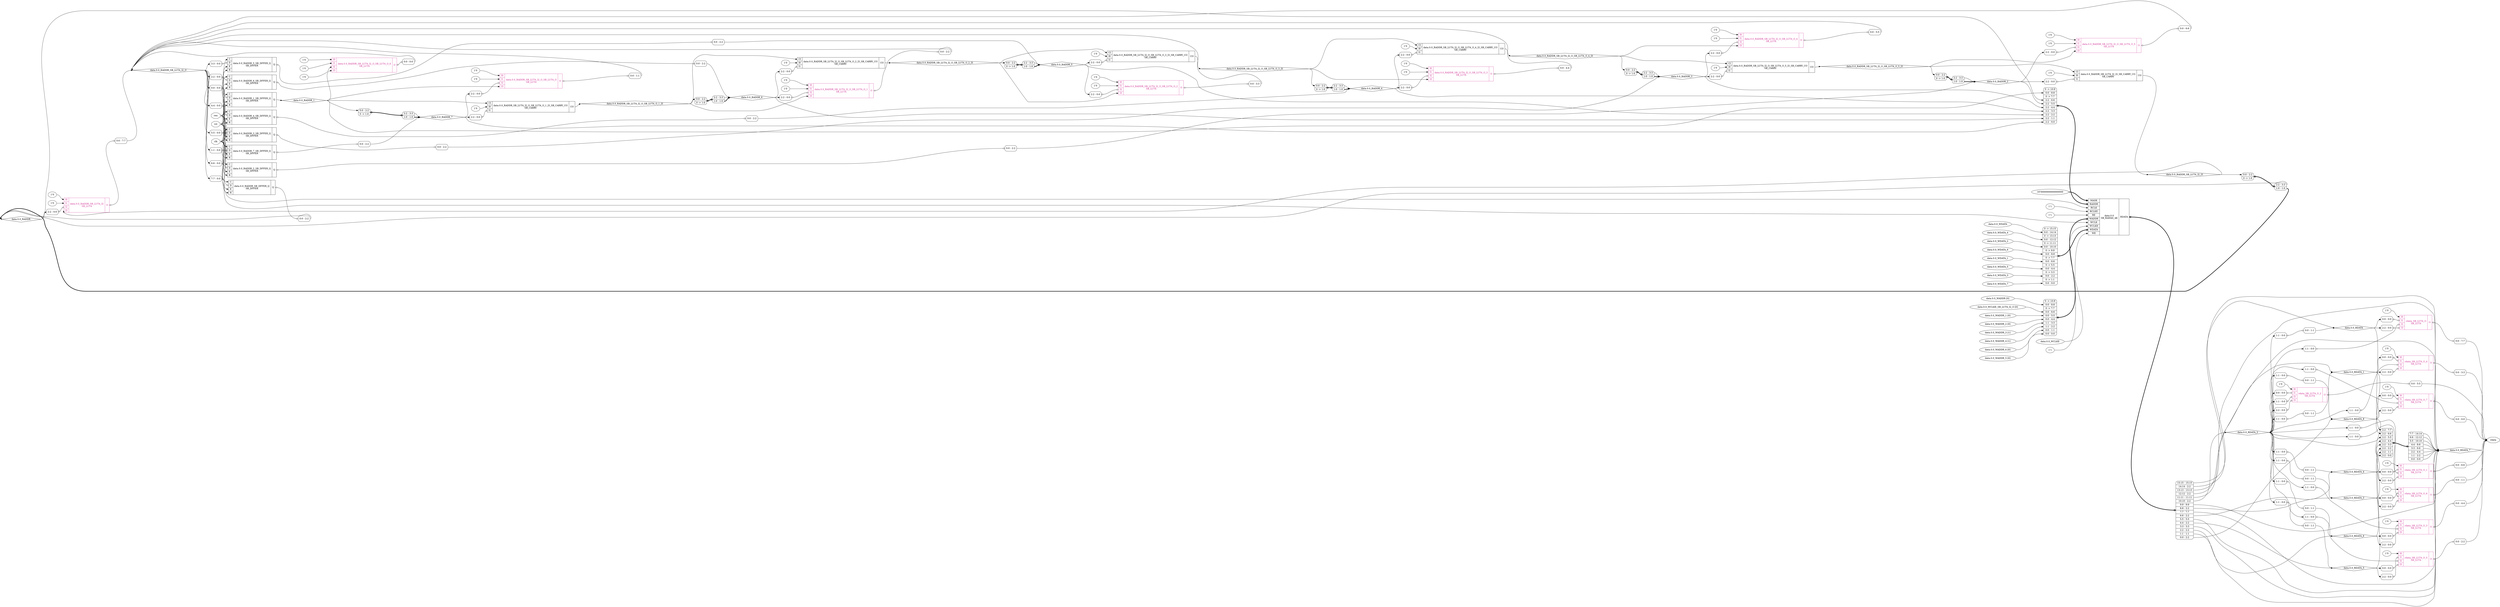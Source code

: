 digraph "fifo" {
rankdir="LR";
remincross=true;
n1 [ shape=diamond, label="data.0.0_RADDR", color="black", fontcolor="black" ];
n2 [ shape=diamond, label="data.0.0_RADDR_SB_LUT4_I2_I3", color="black", fontcolor="black" ];
n3 [ shape=diamond, label="data.0.0_RDATA_6", color="black", fontcolor="black" ];
n4 [ shape=diamond, label="data.0.0_RDATA_8", color="black", fontcolor="black" ];
n5 [ shape=diamond, label="data.0.0_RADDR_SB_LUT4_I2_O_SB_LUT4_O_1_I3", color="black", fontcolor="black" ];
n6 [ shape=diamond, label="data.0.0_RADDR_SB_LUT4_I2_O_SB_LUT4_O_2_I3", color="black", fontcolor="black" ];
n7 [ shape=diamond, label="data.0.0_RADDR_SB_LUT4_I2_O_SB_LUT4_O_3_I3", color="black", fontcolor="black" ];
n8 [ shape=diamond, label="data.0.0_RADDR_SB_LUT4_I2_O_SB_LUT4_O_4_I3", color="black", fontcolor="black" ];
n9 [ shape=diamond, label="data.0.0_RADDR_3", color="black", fontcolor="black" ];
n10 [ shape=diamond, label="data.0.0_RADDR_4", color="black", fontcolor="black" ];
n11 [ shape=diamond, label="data.0.0_RADDR_6", color="black", fontcolor="black" ];
n12 [ shape=diamond, label="data.0.0_RADDR_5", color="black", fontcolor="black" ];
n13 [ shape=diamond, label="data.0.0_RADDR_2", color="black", fontcolor="black" ];
n14 [ shape=diamond, label="data.0.0_RADDR_1", color="black", fontcolor="black" ];
n15 [ shape=diamond, label="data.0.0_RADDR_SB_LUT4_I2_O_SB_LUT4_O_5_I3", color="black", fontcolor="black" ];
n16 [ shape=diamond, label="data.0.0_RADDR_7", color="black", fontcolor="black" ];
n17 [ shape=diamond, label="data.0.0_RDATA_1", color="black", fontcolor="black" ];
n18 [ shape=diamond, label="data.0.0_RDATA_5", color="black", fontcolor="black" ];
n19 [ shape=diamond, label="data.0.0_RDATA", color="black", fontcolor="black" ];
n20 [ shape=diamond, label="data.0.0_RDATA_3", color="black", fontcolor="black" ];
n21 [ shape=diamond, label="data.0.0_RDATA_7", color="black", fontcolor="black" ];
n22 [ shape=diamond, label="data.0.0_RDATA_2", color="black", fontcolor="black" ];
n23 [ shape=diamond, label="data.0.0_RDATA_4", color="black", fontcolor="black" ];
n24 [ shape=diamond, label="data.0.0_RADDR_SB_LUT4_I2_O", color="black", fontcolor="black" ];
n25 [ shape=octagon, label="clk", color="black", fontcolor="black" ];
n26 [ shape=octagon, label="rdata", color="black", fontcolor="black" ];
n27 [ shape=octagon, label="ren", color="black", fontcolor="black" ];
n28 [ shape=octagon, label="rst", color="black", fontcolor="black" ];
v0 [ label="1'0" ];
v1 [ label="1'0" ];
c34 [ shape=record, label="{{<p29> I0|<p30> I1|<p31> I2|<p32> I3}|data.0.0_RADDR_SB_LUT4_I2\nSB_LUT4|{<p33> O}}", color="maroon3", fontcolor="maroon3" ];
x2 [ shape=record, style=rounded, label="<s0> 2:2 - 0:0 ", color="black", fontcolor="black" ];
x2:e -> c34:p31:w [arrowhead=odiamond, arrowtail=odiamond, dir=both, color="black", fontcolor="black", label=""];
x3 [ shape=record, style=rounded, label="<s0> 0:0 - 7:7 ", color="black", fontcolor="black" ];
c34:p33:e -> x3:w [arrowhead=odiamond, arrowtail=odiamond, dir=both, color="black", fontcolor="black", label=""];
v4 [ label="1'0" ];
v5 [ label="1'0" ];
v6 [ label="1'0" ];
c35 [ shape=record, label="{{<p29> I0|<p30> I1|<p31> I2|<p32> I3}|data.0.0_RADDR_SB_LUT4_I2_O_SB_LUT4_O_6\nSB_LUT4|{<p33> O}}", color="maroon3", fontcolor="maroon3" ];
x7 [ shape=record, style=rounded, label="<s0> 0:0 - 0:0 ", color="black", fontcolor="black" ];
c35:p33:e -> x7:w [arrowhead=odiamond, arrowtail=odiamond, dir=both, color="black", fontcolor="black", label=""];
c41 [ shape=record, label="{{<p36> C|<p37> D|<p38> E|<p39> R}|data.0.0_RADDR_SB_DFFER_Q\nSB_DFFER|{<p40> Q}}",  ];
x8 [ shape=record, style=rounded, label="<s0> 7:7 - 0:0 ", color="black", fontcolor="black" ];
x8:e -> c41:p37:w [arrowhead=odiamond, arrowtail=odiamond, dir=both, color="black", fontcolor="black", label=""];
x9 [ shape=record, style=rounded, label="<s0> 0:0 - 2:2 ", color="black", fontcolor="black" ];
c41:p40:e -> x9:w [arrowhead=odiamond, arrowtail=odiamond, dir=both, color="black", fontcolor="black", label=""];
v10 [ label="1'0" ];
c42 [ shape=record, label="{{<p29> I0|<p30> I1|<p31> I2|<p32> I3}|rdata_SB_LUT4_O_6\nSB_LUT4|{<p33> O}}", color="maroon3", fontcolor="maroon3" ];
x11 [ shape=record, style=rounded, label="<s0> 0:0 - 0:0 ", color="black", fontcolor="black" ];
x11:e -> c42:p30:w [arrowhead=odiamond, arrowtail=odiamond, dir=both, color="black", fontcolor="black", label=""];
x12 [ shape=record, style=rounded, label="<s0> 1:1 - 0:0 ", color="black", fontcolor="black" ];
x12:e -> c42:p31:w [arrowhead=odiamond, arrowtail=odiamond, dir=both, color="black", fontcolor="black", label=""];
x13 [ shape=record, style=rounded, label="<s0> 2:2 - 0:0 ", color="black", fontcolor="black" ];
x13:e -> c42:p32:w [arrowhead=odiamond, arrowtail=odiamond, dir=both, color="black", fontcolor="black", label=""];
x14 [ shape=record, style=rounded, label="<s0> 0:0 - 1:1 ", color="black", fontcolor="black" ];
c42:p33:e -> x14:w [arrowhead=odiamond, arrowtail=odiamond, dir=both, color="black", fontcolor="black", label=""];
v15 [ label="1'0" ];
c43 [ shape=record, label="{{<p29> I0|<p30> I1|<p31> I2|<p32> I3}|rdata_SB_LUT4_O_5\nSB_LUT4|{<p33> O}}", color="maroon3", fontcolor="maroon3" ];
x16 [ shape=record, style=rounded, label="<s0> 0:0 - 0:0 ", color="black", fontcolor="black" ];
x16:e -> c43:p30:w [arrowhead=odiamond, arrowtail=odiamond, dir=both, color="black", fontcolor="black", label=""];
x17 [ shape=record, style=rounded, label="<s0> 1:1 - 0:0 ", color="black", fontcolor="black" ];
x17:e -> c43:p31:w [arrowhead=odiamond, arrowtail=odiamond, dir=both, color="black", fontcolor="black", label=""];
x18 [ shape=record, style=rounded, label="<s0> 2:2 - 0:0 ", color="black", fontcolor="black" ];
x18:e -> c43:p32:w [arrowhead=odiamond, arrowtail=odiamond, dir=both, color="black", fontcolor="black", label=""];
x19 [ shape=record, style=rounded, label="<s0> 0:0 - 2:2 ", color="black", fontcolor="black" ];
c43:p33:e -> x19:w [arrowhead=odiamond, arrowtail=odiamond, dir=both, color="black", fontcolor="black", label=""];
v20 [ label="1'0" ];
c44 [ shape=record, label="{{<p29> I0|<p30> I1|<p31> I2|<p32> I3}|rdata_SB_LUT4_O_4\nSB_LUT4|{<p33> O}}", color="maroon3", fontcolor="maroon3" ];
x21 [ shape=record, style=rounded, label="<s0> 0:0 - 0:0 ", color="black", fontcolor="black" ];
x21:e -> c44:p30:w [arrowhead=odiamond, arrowtail=odiamond, dir=both, color="black", fontcolor="black", label=""];
x22 [ shape=record, style=rounded, label="<s0> 1:1 - 0:0 ", color="black", fontcolor="black" ];
x22:e -> c44:p31:w [arrowhead=odiamond, arrowtail=odiamond, dir=both, color="black", fontcolor="black", label=""];
x23 [ shape=record, style=rounded, label="<s0> 2:2 - 0:0 ", color="black", fontcolor="black" ];
x23:e -> c44:p32:w [arrowhead=odiamond, arrowtail=odiamond, dir=both, color="black", fontcolor="black", label=""];
x24 [ shape=record, style=rounded, label="<s0> 0:0 - 3:3 ", color="black", fontcolor="black" ];
c44:p33:e -> x24:w [arrowhead=odiamond, arrowtail=odiamond, dir=both, color="black", fontcolor="black", label=""];
v25 [ label="1'0" ];
c45 [ shape=record, label="{{<p29> I0|<p30> I1|<p31> I2|<p32> I3}|rdata_SB_LUT4_O_3\nSB_LUT4|{<p33> O}}", color="maroon3", fontcolor="maroon3" ];
x26 [ shape=record, style=rounded, label="<s0> 0:0 - 0:0 ", color="black", fontcolor="black" ];
x26:e -> c45:p30:w [arrowhead=odiamond, arrowtail=odiamond, dir=both, color="black", fontcolor="black", label=""];
x27 [ shape=record, style=rounded, label="<s0> 1:1 - 0:0 ", color="black", fontcolor="black" ];
x27:e -> c45:p31:w [arrowhead=odiamond, arrowtail=odiamond, dir=both, color="black", fontcolor="black", label=""];
x28 [ shape=record, style=rounded, label="<s0> 2:2 - 0:0 ", color="black", fontcolor="black" ];
x28:e -> c45:p32:w [arrowhead=odiamond, arrowtail=odiamond, dir=both, color="black", fontcolor="black", label=""];
x29 [ shape=record, style=rounded, label="<s0> 0:0 - 4:4 ", color="black", fontcolor="black" ];
c45:p33:e -> x29:w [arrowhead=odiamond, arrowtail=odiamond, dir=both, color="black", fontcolor="black", label=""];
v30 [ label="1'0" ];
c46 [ shape=record, label="{{<p29> I0|<p30> I1|<p31> I2|<p32> I3}|rdata_SB_LUT4_O_2\nSB_LUT4|{<p33> O}}", color="maroon3", fontcolor="maroon3" ];
x31 [ shape=record, style=rounded, label="<s0> 0:0 - 0:0 ", color="black", fontcolor="black" ];
x31:e -> c46:p30:w [arrowhead=odiamond, arrowtail=odiamond, dir=both, color="black", fontcolor="black", label=""];
x32 [ shape=record, style=rounded, label="<s0> 1:1 - 0:0 ", color="black", fontcolor="black" ];
x32:e -> c46:p31:w [arrowhead=odiamond, arrowtail=odiamond, dir=both, color="black", fontcolor="black", label=""];
x33 [ shape=record, style=rounded, label="<s0> 2:2 - 0:0 ", color="black", fontcolor="black" ];
x33:e -> c46:p32:w [arrowhead=odiamond, arrowtail=odiamond, dir=both, color="black", fontcolor="black", label=""];
x34 [ shape=record, style=rounded, label="<s0> 0:0 - 5:5 ", color="black", fontcolor="black" ];
c46:p33:e -> x34:w [arrowhead=odiamond, arrowtail=odiamond, dir=both, color="black", fontcolor="black", label=""];
v35 [ label="1'0" ];
c47 [ shape=record, label="{{<p29> I0|<p30> I1|<p31> I2|<p32> I3}|rdata_SB_LUT4_O_1\nSB_LUT4|{<p33> O}}", color="maroon3", fontcolor="maroon3" ];
x36 [ shape=record, style=rounded, label="<s0> 0:0 - 0:0 ", color="black", fontcolor="black" ];
x36:e -> c47:p30:w [arrowhead=odiamond, arrowtail=odiamond, dir=both, color="black", fontcolor="black", label=""];
x37 [ shape=record, style=rounded, label="<s0> 1:1 - 0:0 ", color="black", fontcolor="black" ];
x37:e -> c47:p31:w [arrowhead=odiamond, arrowtail=odiamond, dir=both, color="black", fontcolor="black", label=""];
x38 [ shape=record, style=rounded, label="<s0> 2:2 - 0:0 ", color="black", fontcolor="black" ];
x38:e -> c47:p32:w [arrowhead=odiamond, arrowtail=odiamond, dir=both, color="black", fontcolor="black", label=""];
x39 [ shape=record, style=rounded, label="<s0> 0:0 - 6:6 ", color="black", fontcolor="black" ];
c47:p33:e -> x39:w [arrowhead=odiamond, arrowtail=odiamond, dir=both, color="black", fontcolor="black", label=""];
v40 [ label="1'0" ];
c48 [ shape=record, label="{{<p29> I0|<p30> I1|<p31> I2|<p32> I3}|rdata_SB_LUT4_O\nSB_LUT4|{<p33> O}}", color="maroon3", fontcolor="maroon3" ];
x41 [ shape=record, style=rounded, label="<s0> 0:0 - 0:0 ", color="black", fontcolor="black" ];
x41:e -> c48:p30:w [arrowhead=odiamond, arrowtail=odiamond, dir=both, color="black", fontcolor="black", label=""];
x42 [ shape=record, style=rounded, label="<s0> 1:1 - 0:0 ", color="black", fontcolor="black" ];
x42:e -> c48:p31:w [arrowhead=odiamond, arrowtail=odiamond, dir=both, color="black", fontcolor="black", label=""];
x43 [ shape=record, style=rounded, label="<s0> 2:2 - 0:0 ", color="black", fontcolor="black" ];
x43:e -> c48:p32:w [arrowhead=odiamond, arrowtail=odiamond, dir=both, color="black", fontcolor="black", label=""];
x44 [ shape=record, style=rounded, label="<s0> 0:0 - 7:7 ", color="black", fontcolor="black" ];
c48:p33:e -> x44:w [arrowhead=odiamond, arrowtail=odiamond, dir=both, color="black", fontcolor="black", label=""];
v45 [ label="1'0" ];
c51 [ shape=record, label="{{<p49> CI|<p29> I0|<p30> I1}|data.0.0_RADDR_SB_LUT4_I2_O_SB_LUT4_O_2_I3_SB_CARRY_CO\nSB_CARRY|{<p50> CO}}",  ];
x46 [ shape=record, style=rounded, label="<s0> 2:2 - 0:0 ", color="black", fontcolor="black" ];
x46:e -> c51:p30:w [arrowhead=odiamond, arrowtail=odiamond, dir=both, color="black", fontcolor="black", label=""];
v47 [ label="1'0" ];
c52 [ shape=record, label="{{<p49> CI|<p29> I0|<p30> I1}|data.0.0_RADDR_SB_LUT4_I2_O_SB_LUT4_O_3_I3_SB_CARRY_CO\nSB_CARRY|{<p50> CO}}",  ];
x48 [ shape=record, style=rounded, label="<s0> 2:2 - 0:0 ", color="black", fontcolor="black" ];
x48:e -> c52:p30:w [arrowhead=odiamond, arrowtail=odiamond, dir=both, color="black", fontcolor="black", label=""];
v49 [ label="1'0" ];
c53 [ shape=record, label="{{<p49> CI|<p29> I0|<p30> I1}|data.0.0_RADDR_SB_LUT4_I2_O_SB_LUT4_O_4_I3_SB_CARRY_CO\nSB_CARRY|{<p50> CO}}",  ];
x50 [ shape=record, style=rounded, label="<s0> 2:2 - 0:0 ", color="black", fontcolor="black" ];
x50:e -> c53:p30:w [arrowhead=odiamond, arrowtail=odiamond, dir=both, color="black", fontcolor="black", label=""];
v51 [ label="1'0" ];
c54 [ shape=record, label="{{<p49> CI|<p29> I0|<p30> I1}|data.0.0_RADDR_SB_LUT4_I2_O_SB_LUT4_O_5_I3_SB_CARRY_CO\nSB_CARRY|{<p50> CO}}",  ];
x52 [ shape=record, style=rounded, label="<s0> 2:2 - 0:0 ", color="black", fontcolor="black" ];
x52:e -> c54:p30:w [arrowhead=odiamond, arrowtail=odiamond, dir=both, color="black", fontcolor="black", label=""];
v53 [ label="1'0" ];
c55 [ shape=record, label="{{<p49> CI|<p29> I0|<p30> I1}|data.0.0_RADDR_SB_LUT4_I2_I3_SB_CARRY_CO\nSB_CARRY|{<p50> CO}}",  ];
x54 [ shape=record, style=rounded, label="<s0> 2:2 - 0:0 ", color="black", fontcolor="black" ];
x54:e -> c55:p30:w [arrowhead=odiamond, arrowtail=odiamond, dir=both, color="black", fontcolor="black", label=""];
c56 [ shape=record, label="{{<p36> C|<p37> D|<p38> E|<p39> R}|data.0.0_RADDR_7_SB_DFFER_Q\nSB_DFFER|{<p40> Q}}",  ];
x55 [ shape=record, style=rounded, label="<s0> 1:1 - 0:0 ", color="black", fontcolor="black" ];
x55:e -> c56:p37:w [arrowhead=odiamond, arrowtail=odiamond, dir=both, color="black", fontcolor="black", label=""];
x56 [ shape=record, style=rounded, label="<s0> 0:0 - 2:2 ", color="black", fontcolor="black" ];
c56:p40:e -> x56:w [arrowhead=odiamond, arrowtail=odiamond, dir=both, color="black", fontcolor="black", label=""];
c57 [ shape=record, label="{{<p36> C|<p37> D|<p38> E|<p39> R}|data.0.0_RADDR_6_SB_DFFER_Q\nSB_DFFER|{<p40> Q}}",  ];
x57 [ shape=record, style=rounded, label="<s0> 2:2 - 0:0 ", color="black", fontcolor="black" ];
x57:e -> c57:p37:w [arrowhead=odiamond, arrowtail=odiamond, dir=both, color="black", fontcolor="black", label=""];
x58 [ shape=record, style=rounded, label="<s0> 0:0 - 2:2 ", color="black", fontcolor="black" ];
c57:p40:e -> x58:w [arrowhead=odiamond, arrowtail=odiamond, dir=both, color="black", fontcolor="black", label=""];
c58 [ shape=record, label="{{<p36> C|<p37> D|<p38> E|<p39> R}|data.0.0_RADDR_5_SB_DFFER_Q\nSB_DFFER|{<p40> Q}}",  ];
x59 [ shape=record, style=rounded, label="<s0> 3:3 - 0:0 ", color="black", fontcolor="black" ];
x59:e -> c58:p37:w [arrowhead=odiamond, arrowtail=odiamond, dir=both, color="black", fontcolor="black", label=""];
x60 [ shape=record, style=rounded, label="<s0> 0:0 - 2:2 ", color="black", fontcolor="black" ];
c58:p40:e -> x60:w [arrowhead=odiamond, arrowtail=odiamond, dir=both, color="black", fontcolor="black", label=""];
c59 [ shape=record, label="{{<p36> C|<p37> D|<p38> E|<p39> R}|data.0.0_RADDR_4_SB_DFFER_Q\nSB_DFFER|{<p40> Q}}",  ];
x61 [ shape=record, style=rounded, label="<s0> 4:4 - 0:0 ", color="black", fontcolor="black" ];
x61:e -> c59:p37:w [arrowhead=odiamond, arrowtail=odiamond, dir=both, color="black", fontcolor="black", label=""];
x62 [ shape=record, style=rounded, label="<s0> 0:0 - 2:2 ", color="black", fontcolor="black" ];
c59:p40:e -> x62:w [arrowhead=odiamond, arrowtail=odiamond, dir=both, color="black", fontcolor="black", label=""];
c60 [ shape=record, label="{{<p36> C|<p37> D|<p38> E|<p39> R}|data.0.0_RADDR_3_SB_DFFER_Q\nSB_DFFER|{<p40> Q}}",  ];
x63 [ shape=record, style=rounded, label="<s0> 5:5 - 0:0 ", color="black", fontcolor="black" ];
x63:e -> c60:p37:w [arrowhead=odiamond, arrowtail=odiamond, dir=both, color="black", fontcolor="black", label=""];
x64 [ shape=record, style=rounded, label="<s0> 0:0 - 2:2 ", color="black", fontcolor="black" ];
c60:p40:e -> x64:w [arrowhead=odiamond, arrowtail=odiamond, dir=both, color="black", fontcolor="black", label=""];
c61 [ shape=record, label="{{<p36> C|<p37> D|<p38> E|<p39> R}|data.0.0_RADDR_2_SB_DFFER_Q\nSB_DFFER|{<p40> Q}}",  ];
x65 [ shape=record, style=rounded, label="<s0> 6:6 - 0:0 ", color="black", fontcolor="black" ];
x65:e -> c61:p37:w [arrowhead=odiamond, arrowtail=odiamond, dir=both, color="black", fontcolor="black", label=""];
x66 [ shape=record, style=rounded, label="<s0> 0:0 - 2:2 ", color="black", fontcolor="black" ];
c61:p40:e -> x66:w [arrowhead=odiamond, arrowtail=odiamond, dir=both, color="black", fontcolor="black", label=""];
v67 [ label="1'0" ];
c62 [ shape=record, label="{{<p29> I0|<p30> I1|<p31> I2|<p32> I3}|rdata_SB_LUT4_O_7\nSB_LUT4|{<p33> O}}", color="maroon3", fontcolor="maroon3" ];
x68 [ shape=record, style=rounded, label="<s0> 0:0 - 0:0 ", color="black", fontcolor="black" ];
x68:e -> c62:p30:w [arrowhead=odiamond, arrowtail=odiamond, dir=both, color="black", fontcolor="black", label=""];
x69 [ shape=record, style=rounded, label="<s0> 1:1 - 0:0 ", color="black", fontcolor="black" ];
x69:e -> c62:p31:w [arrowhead=odiamond, arrowtail=odiamond, dir=both, color="black", fontcolor="black", label=""];
x70 [ shape=record, style=rounded, label="<s0> 2:2 - 0:0 ", color="black", fontcolor="black" ];
x70:e -> c62:p32:w [arrowhead=odiamond, arrowtail=odiamond, dir=both, color="black", fontcolor="black", label=""];
x71 [ shape=record, style=rounded, label="<s0> 0:0 - 0:0 ", color="black", fontcolor="black" ];
c62:p33:e -> x71:w [arrowhead=odiamond, arrowtail=odiamond, dir=both, color="black", fontcolor="black", label=""];
v72 [ label="1'0" ];
v73 [ label="1'0" ];
c63 [ shape=record, label="{{<p29> I0|<p30> I1|<p31> I2|<p32> I3}|data.0.0_RADDR_SB_LUT4_I2_O_SB_LUT4_O_5\nSB_LUT4|{<p33> O}}", color="maroon3", fontcolor="maroon3" ];
x74 [ shape=record, style=rounded, label="<s0> 2:2 - 0:0 ", color="black", fontcolor="black" ];
x74:e -> c63:p31:w [arrowhead=odiamond, arrowtail=odiamond, dir=both, color="black", fontcolor="black", label=""];
x75 [ shape=record, style=rounded, label="<s0> 0:0 - 6:6 ", color="black", fontcolor="black" ];
c63:p33:e -> x75:w [arrowhead=odiamond, arrowtail=odiamond, dir=both, color="black", fontcolor="black", label=""];
v76 [ label="1'0" ];
c64 [ shape=record, label="{{<p49> CI|<p29> I0|<p30> I1}|data.0.0_RADDR_SB_LUT4_I2_O_SB_LUT4_O_1_I3_SB_CARRY_CO\nSB_CARRY|{<p50> CO}}",  ];
x77 [ shape=record, style=rounded, label="<s0> 2:2 - 0:0 ", color="black", fontcolor="black" ];
x77:e -> c64:p30:w [arrowhead=odiamond, arrowtail=odiamond, dir=both, color="black", fontcolor="black", label=""];
v78 [ label="1'0" ];
v79 [ label="1'0" ];
c65 [ shape=record, label="{{<p29> I0|<p30> I1|<p31> I2|<p32> I3}|data.0.0_RADDR_SB_LUT4_I2_O_SB_LUT4_O_4\nSB_LUT4|{<p33> O}}", color="maroon3", fontcolor="maroon3" ];
x80 [ shape=record, style=rounded, label="<s0> 2:2 - 0:0 ", color="black", fontcolor="black" ];
x80:e -> c65:p31:w [arrowhead=odiamond, arrowtail=odiamond, dir=both, color="black", fontcolor="black", label=""];
x81 [ shape=record, style=rounded, label="<s0> 0:0 - 5:5 ", color="black", fontcolor="black" ];
c65:p33:e -> x81:w [arrowhead=odiamond, arrowtail=odiamond, dir=both, color="black", fontcolor="black", label=""];
v82 [ label="1'0" ];
v83 [ label="1'0" ];
c66 [ shape=record, label="{{<p29> I0|<p30> I1|<p31> I2|<p32> I3}|data.0.0_RADDR_SB_LUT4_I2_O_SB_LUT4_O_3\nSB_LUT4|{<p33> O}}", color="maroon3", fontcolor="maroon3" ];
x84 [ shape=record, style=rounded, label="<s0> 2:2 - 0:0 ", color="black", fontcolor="black" ];
x84:e -> c66:p31:w [arrowhead=odiamond, arrowtail=odiamond, dir=both, color="black", fontcolor="black", label=""];
x85 [ shape=record, style=rounded, label="<s0> 0:0 - 4:4 ", color="black", fontcolor="black" ];
c66:p33:e -> x85:w [arrowhead=odiamond, arrowtail=odiamond, dir=both, color="black", fontcolor="black", label=""];
v86 [ label="1'0" ];
v87 [ label="1'0" ];
c67 [ shape=record, label="{{<p29> I0|<p30> I1|<p31> I2|<p32> I3}|data.0.0_RADDR_SB_LUT4_I2_O_SB_LUT4_O_2\nSB_LUT4|{<p33> O}}", color="maroon3", fontcolor="maroon3" ];
x88 [ shape=record, style=rounded, label="<s0> 2:2 - 0:0 ", color="black", fontcolor="black" ];
x88:e -> c67:p31:w [arrowhead=odiamond, arrowtail=odiamond, dir=both, color="black", fontcolor="black", label=""];
x89 [ shape=record, style=rounded, label="<s0> 0:0 - 3:3 ", color="black", fontcolor="black" ];
c67:p33:e -> x89:w [arrowhead=odiamond, arrowtail=odiamond, dir=both, color="black", fontcolor="black", label=""];
v90 [ label="1'0" ];
v91 [ label="1'0" ];
c68 [ shape=record, label="{{<p29> I0|<p30> I1|<p31> I2|<p32> I3}|data.0.0_RADDR_SB_LUT4_I2_O_SB_LUT4_O_1\nSB_LUT4|{<p33> O}}", color="maroon3", fontcolor="maroon3" ];
x92 [ shape=record, style=rounded, label="<s0> 2:2 - 0:0 ", color="black", fontcolor="black" ];
x92:e -> c68:p31:w [arrowhead=odiamond, arrowtail=odiamond, dir=both, color="black", fontcolor="black", label=""];
x93 [ shape=record, style=rounded, label="<s0> 0:0 - 2:2 ", color="black", fontcolor="black" ];
c68:p33:e -> x93:w [arrowhead=odiamond, arrowtail=odiamond, dir=both, color="black", fontcolor="black", label=""];
v94 [ label="1'0" ];
v95 [ label="1'0" ];
c69 [ shape=record, label="{{<p29> I0|<p30> I1|<p31> I2|<p32> I3}|data.0.0_RADDR_SB_LUT4_I2_O_SB_LUT4_O\nSB_LUT4|{<p33> O}}", color="maroon3", fontcolor="maroon3" ];
x96 [ shape=record, style=rounded, label="<s0> 2:2 - 0:0 ", color="black", fontcolor="black" ];
x96:e -> c69:p31:w [arrowhead=odiamond, arrowtail=odiamond, dir=both, color="black", fontcolor="black", label=""];
x97 [ shape=record, style=rounded, label="<s0> 0:0 - 1:1 ", color="black", fontcolor="black" ];
c69:p33:e -> x97:w [arrowhead=odiamond, arrowtail=odiamond, dir=both, color="black", fontcolor="black", label=""];
c70 [ shape=record, label="{{<p36> C|<p37> D|<p38> E|<p39> R}|data.0.0_RADDR_1_SB_DFFER_Q\nSB_DFFER|{<p40> Q}}",  ];
x98 [ shape=record, style=rounded, label="<s0> 0:0 - 0:0 ", color="black", fontcolor="black" ];
x98:e -> c70:p37:w [arrowhead=odiamond, arrowtail=odiamond, dir=both, color="black", fontcolor="black", label=""];
v99 [ label="16'0000000000000000" ];
v101 [ label="1'1" ];
v103 [ label="1'1" ];
v105 [ label="data.0.0_WADDR [0]" ];
v106 [ label="data.0.0_WCLKE_SB_LUT4_I2_O [0]" ];
v107 [ label="data.0.0_WADDR_1 [0]" ];
v108 [ label="data.0.0_WADDR_2 [0]" ];
v109 [ label="data.0.0_WADDR_3 [1]" ];
v110 [ label="data.0.0_WADDR_4 [1]" ];
v111 [ label="data.0.0_WADDR_6 [0]" ];
v112 [ label="data.0.0_WADDR_5 [0]" ];
v113 [ label="data.0.0_WCLKE" ];
v115 [ label="data.0.0_WDATA" ];
v116 [ label="data.0.0_WDATA_4" ];
v117 [ label="data.0.0_WDATA_2" ];
v118 [ label="data.0.0_WDATA_6" ];
v119 [ label="data.0.0_WDATA_1" ];
v120 [ label="data.0.0_WDATA_5" ];
v121 [ label="data.0.0_WDATA_3" ];
v122 [ label="data.0.0_WDATA_7" ];
v123 [ label="1'1" ];
c82 [ shape=record, label="{{<p71> MASK|<p72> RADDR|<p73> RCLK|<p74> RCLKE|<p75> RE|<p76> WADDR|<p77> WCLK|<p78> WCLKE|<p79> WDATA|<p80> WE}|data.0.0\nSB_RAM40_4K|{<p81> RDATA}}",  ];
x100 [ shape=record, style=rounded, label="0 -&gt; 10:9 |<s8> 0:0 - 8:8 |0 -&gt; 7:7 |<s6> 2:2 - 6:6 |<s5> 2:2 - 5:5 |<s4> 2:2 - 4:4 |<s3> 2:2 - 3:3 |<s2> 2:2 - 2:2 |<s1> 2:2 - 1:1 |<s0> 2:2 - 0:0 ", color="black", fontcolor="black" ];
x100:e -> c82:p72:w [arrowhead=odiamond, arrowtail=odiamond, dir=both, color="black", fontcolor="black", style="setlinewidth(3)", label=""];
x102 [ shape=record, style=rounded, label="<s15> 15:15 - 15:15 |<s14> 14:14 - 2:2 |<s13> 13:13 - 13:13 |<s12> 12:12 - 2:2 |<s11> 11:11 - 11:11 |<s10> 10:10 - 2:2 |<s9> 9:9 - 9:9 |<s8> 8:8 - 2:2 |<s7> 7:7 - 7:7 |<s6> 6:6 - 2:2 |<s5> 5:5 - 5:5 |<s4> 4:4 - 2:2 |<s3> 3:3 - 3:3 |<s2> 2:2 - 2:2 |<s1> 1:1 - 1:1 |<s0> 0:0 - 2:2 ", color="black", fontcolor="black" ];
c82:p81:e -> x102:w [arrowhead=odiamond, arrowtail=odiamond, dir=both, color="black", fontcolor="black", style="setlinewidth(3)", label=""];
x104 [ shape=record, style=rounded, label="0 -&gt; 10:9 |<s8> 0:0 - 8:8 |0 -&gt; 7:7 |<s6> 0:0 - 6:6 |<s5> 0:0 - 5:5 |<s4> 0:0 - 4:4 |<s3> 1:1 - 3:3 |<s2> 1:1 - 2:2 |<s1> 0:0 - 1:1 |<s0> 0:0 - 0:0 ", color="black", fontcolor="black" ];
x104:e -> c82:p76:w [arrowhead=odiamond, arrowtail=odiamond, dir=both, color="black", fontcolor="black", style="setlinewidth(3)", label=""];
x114 [ shape=record, style=rounded, label="0 -&gt; 15:15 |<s14> 0:0 - 14:14 |0 -&gt; 13:13 |<s12> 0:0 - 12:12 |0 -&gt; 11:11 |<s10> 0:0 - 10:10 |0 -&gt; 9:9 |<s8> 0:0 - 8:8 |0 -&gt; 7:7 |<s6> 0:0 - 6:6 |0 -&gt; 5:5 |<s4> 0:0 - 4:4 |0 -&gt; 3:3 |<s2> 0:0 - 2:2 |0 -&gt; 1:1 |<s0> 0:0 - 0:0 ", color="black", fontcolor="black" ];
x114:e -> c82:p79:w [arrowhead=odiamond, arrowtail=odiamond, dir=both, color="black", fontcolor="black", style="setlinewidth(3)", label=""];
x124 [ shape=record, style=rounded, label="<s1> 0:0 - 2:2 |0 -&gt; 1:0 ", color="black", fontcolor="black" ];
x125 [ shape=record, style=rounded, label="<s1> 2:2 - 3:3 |<s0> 1:0 - 1:0 ", color="black", fontcolor="black" ];
x124:e -> x125:w [arrowhead=odiamond, arrowtail=odiamond, dir=both, color="black", fontcolor="black", style="setlinewidth(3)", label=""];
x126 [ shape=record, style=rounded, label="<s0> 1:1 - 0:0 ", color="black", fontcolor="black" ];
x127 [ shape=record, style=rounded, label="<s0> 0:0 - 1:1 ", color="black", fontcolor="black" ];
x126:e -> x127:w [arrowhead=odiamond, arrowtail=odiamond, dir=both, color="black", fontcolor="black", label=""];
x128 [ shape=record, style=rounded, label="<s0> 1:1 - 0:0 ", color="black", fontcolor="black" ];
x129 [ shape=record, style=rounded, label="<s0> 0:0 - 1:1 ", color="black", fontcolor="black" ];
x128:e -> x129:w [arrowhead=odiamond, arrowtail=odiamond, dir=both, color="black", fontcolor="black", label=""];
x130 [ shape=record, style=rounded, label="<s0> 1:1 - 0:0 ", color="black", fontcolor="black" ];
x131 [ shape=record, style=rounded, label="<s0> 0:0 - 1:1 ", color="black", fontcolor="black" ];
x130:e -> x131:w [arrowhead=odiamond, arrowtail=odiamond, dir=both, color="black", fontcolor="black", label=""];
x132 [ shape=record, style=rounded, label="<s0> 1:1 - 0:0 ", color="black", fontcolor="black" ];
x133 [ shape=record, style=rounded, label="<s0> 0:0 - 1:1 ", color="black", fontcolor="black" ];
x132:e -> x133:w [arrowhead=odiamond, arrowtail=odiamond, dir=both, color="black", fontcolor="black", label=""];
x134 [ shape=record, style=rounded, label="<s0> 1:1 - 0:0 ", color="black", fontcolor="black" ];
x135 [ shape=record, style=rounded, label="<s0> 0:0 - 1:1 ", color="black", fontcolor="black" ];
x134:e -> x135:w [arrowhead=odiamond, arrowtail=odiamond, dir=both, color="black", fontcolor="black", label=""];
x136 [ shape=record, style=rounded, label="<s1> 0:0 - 2:2 |0 -&gt; 1:0 ", color="black", fontcolor="black" ];
x137 [ shape=record, style=rounded, label="<s1> 2:2 - 3:3 |<s0> 1:0 - 1:0 ", color="black", fontcolor="black" ];
x136:e -> x137:w [arrowhead=odiamond, arrowtail=odiamond, dir=both, color="black", fontcolor="black", style="setlinewidth(3)", label=""];
x138 [ shape=record, style=rounded, label="<s1> 0:0 - 2:2 |0 -&gt; 1:0 ", color="black", fontcolor="black" ];
x139 [ shape=record, style=rounded, label="<s1> 2:2 - 3:3 |<s0> 1:0 - 1:0 ", color="black", fontcolor="black" ];
x138:e -> x139:w [arrowhead=odiamond, arrowtail=odiamond, dir=both, color="black", fontcolor="black", style="setlinewidth(3)", label=""];
x140 [ shape=record, style=rounded, label="<s1> 0:0 - 2:2 |0 -&gt; 1:0 ", color="black", fontcolor="black" ];
x141 [ shape=record, style=rounded, label="<s1> 2:2 - 3:3 |<s0> 1:0 - 1:0 ", color="black", fontcolor="black" ];
x140:e -> x141:w [arrowhead=odiamond, arrowtail=odiamond, dir=both, color="black", fontcolor="black", style="setlinewidth(3)", label=""];
x142 [ shape=record, style=rounded, label="<s0> 1:1 - 0:0 ", color="black", fontcolor="black" ];
x143 [ shape=record, style=rounded, label="<s0> 0:0 - 1:1 ", color="black", fontcolor="black" ];
x142:e -> x143:w [arrowhead=odiamond, arrowtail=odiamond, dir=both, color="black", fontcolor="black", label=""];
x144 [ shape=record, style=rounded, label="<s1> 0:0 - 2:2 |0 -&gt; 1:0 ", color="black", fontcolor="black" ];
x145 [ shape=record, style=rounded, label="<s1> 2:2 - 3:3 |<s0> 1:0 - 1:0 ", color="black", fontcolor="black" ];
x144:e -> x145:w [arrowhead=odiamond, arrowtail=odiamond, dir=both, color="black", fontcolor="black", style="setlinewidth(3)", label=""];
x146 [ shape=record, style=rounded, label="<s0> 1:1 - 0:0 ", color="black", fontcolor="black" ];
x147 [ shape=record, style=rounded, label="<s0> 0:0 - 1:1 ", color="black", fontcolor="black" ];
x146:e -> x147:w [arrowhead=odiamond, arrowtail=odiamond, dir=both, color="black", fontcolor="black", label=""];
x148 [ shape=record, style=rounded, label="<s1> 0:0 - 2:2 |0 -&gt; 1:0 ", color="black", fontcolor="black" ];
x149 [ shape=record, style=rounded, label="<s1> 2:2 - 3:3 |<s0> 1:0 - 1:0 ", color="black", fontcolor="black" ];
x148:e -> x149:w [arrowhead=odiamond, arrowtail=odiamond, dir=both, color="black", fontcolor="black", style="setlinewidth(3)", label=""];
x150 [ shape=record, style=rounded, label="<s1> 0:0 - 2:2 |0 -&gt; 1:0 ", color="black", fontcolor="black" ];
x151 [ shape=record, style=rounded, label="<s1> 2:2 - 3:3 |<s0> 1:0 - 1:0 ", color="black", fontcolor="black" ];
x150:e -> x151:w [arrowhead=odiamond, arrowtail=odiamond, dir=both, color="black", fontcolor="black", style="setlinewidth(3)", label=""];
x152 [ shape=record, style=rounded, label="<s7> 2:2 - 7:7 |<s6> 2:2 - 6:6 |<s5> 2:2 - 5:5 |<s4> 2:2 - 4:4 |<s3> 2:2 - 3:3 |<s2> 2:2 - 2:2 |<s1> 2:2 - 1:1 |<s0> 2:2 - 0:0 ", color="black", fontcolor="black" ];
x153 [ shape=record, style=rounded, label="<s7> 7:7 - 14:14 |<s6> 6:6 - 12:12 |<s5> 5:5 - 10:10 |<s4> 4:4 - 8:8 |<s3> 3:3 - 6:6 |<s2> 2:2 - 4:4 |<s1> 1:1 - 2:2 |<s0> 0:0 - 0:0 ", color="black", fontcolor="black" ];
x152:e -> x153:w [arrowhead=odiamond, arrowtail=odiamond, dir=both, color="black", fontcolor="black", style="setlinewidth(3)", label=""];
x125:s0:e -> n1:w [color="black", fontcolor="black", style="setlinewidth(3)", label=""];
x125:s1:e -> n1:w [color="black", fontcolor="black", label=""];
x9:s0:e -> n1:w [color="black", fontcolor="black", label=""];
n1:e -> x100:s6:w [color="black", fontcolor="black", label=""];
n1:e -> x2:s0:w [color="black", fontcolor="black", label=""];
x139:s0:e -> n10:w [color="black", fontcolor="black", style="setlinewidth(3)", label=""];
x139:s1:e -> n10:w [color="black", fontcolor="black", label=""];
x62:s0:e -> n10:w [color="black", fontcolor="black", label=""];
n10:e -> x100:s3:w [color="black", fontcolor="black", label=""];
n10:e -> x50:s0:w [color="black", fontcolor="black", label=""];
n10:e -> x84:s0:w [color="black", fontcolor="black", label=""];
x149:s0:e -> n11:w [color="black", fontcolor="black", style="setlinewidth(3)", label=""];
x149:s1:e -> n11:w [color="black", fontcolor="black", label=""];
x58:s0:e -> n11:w [color="black", fontcolor="black", label=""];
n11:e -> x100:s1:w [color="black", fontcolor="black", label=""];
n11:e -> x46:s0:w [color="black", fontcolor="black", label=""];
n11:e -> x92:s0:w [color="black", fontcolor="black", label=""];
x137:s0:e -> n12:w [color="black", fontcolor="black", style="setlinewidth(3)", label=""];
x137:s1:e -> n12:w [color="black", fontcolor="black", label=""];
x60:s0:e -> n12:w [color="black", fontcolor="black", label=""];
n12:e -> x100:s2:w [color="black", fontcolor="black", label=""];
n12:e -> x48:s0:w [color="black", fontcolor="black", label=""];
n12:e -> x88:s0:w [color="black", fontcolor="black", label=""];
x141:s0:e -> n13:w [color="black", fontcolor="black", style="setlinewidth(3)", label=""];
x141:s1:e -> n13:w [color="black", fontcolor="black", label=""];
x66:s0:e -> n13:w [color="black", fontcolor="black", label=""];
n13:e -> x100:s5:w [color="black", fontcolor="black", label=""];
n13:e -> x54:s0:w [color="black", fontcolor="black", label=""];
n13:e -> x74:s0:w [color="black", fontcolor="black", label=""];
c70:p40:e -> n14:w [color="black", fontcolor="black", label=""];
n14:e -> c35:p32:w [color="black", fontcolor="black", label=""];
n14:e -> c64:p49:w [color="black", fontcolor="black", label=""];
n14:e -> c69:p32:w [color="black", fontcolor="black", label=""];
n14:e -> x100:s8:w [color="black", fontcolor="black", label=""];
n14:e -> x150:s1:w [color="black", fontcolor="black", label=""];
c54:p50:e -> n15:w [color="black", fontcolor="black", label=""];
n15:e -> c55:p49:w [color="black", fontcolor="black", label=""];
n15:e -> c63:p32:w [color="black", fontcolor="black", label=""];
n15:e -> x140:s1:w [color="black", fontcolor="black", label=""];
x151:s0:e -> n16:w [color="black", fontcolor="black", style="setlinewidth(3)", label=""];
x151:s1:e -> n16:w [color="black", fontcolor="black", label=""];
x56:s0:e -> n16:w [color="black", fontcolor="black", label=""];
n16:e -> x100:s0:w [color="black", fontcolor="black", label=""];
n16:e -> x77:s0:w [color="black", fontcolor="black", label=""];
n16:e -> x96:s0:w [color="black", fontcolor="black", label=""];
x102:s12:e -> n17:w [color="black", fontcolor="black", label=""];
x143:s0:e -> n17:w [color="black", fontcolor="black", label=""];
n17:e -> x152:s6:w [color="black", fontcolor="black", label=""];
n17:e -> x21:s0:w [color="black", fontcolor="black", label=""];
n17:e -> x23:s0:w [color="black", fontcolor="black", label=""];
x102:s4:e -> n18:w [color="black", fontcolor="black", label=""];
x133:s0:e -> n18:w [color="black", fontcolor="black", label=""];
n18:e -> x152:s2:w [color="black", fontcolor="black", label=""];
n18:e -> x16:s0:w [color="black", fontcolor="black", label=""];
n18:e -> x18:s0:w [color="black", fontcolor="black", label=""];
x102:s14:e -> n19:w [color="black", fontcolor="black", label=""];
x135:s0:e -> n19:w [color="black", fontcolor="black", label=""];
n19:e -> x152:s7:w [color="black", fontcolor="black", label=""];
n19:e -> x41:s0:w [color="black", fontcolor="black", label=""];
n19:e -> x43:s0:w [color="black", fontcolor="black", label=""];
c55:p50:e -> n2:w [color="black", fontcolor="black", label=""];
n2:e -> c34:p32:w [color="black", fontcolor="black", label=""];
n2:e -> x124:s1:w [color="black", fontcolor="black", label=""];
x102:s8:e -> n20:w [color="black", fontcolor="black", label=""];
x129:s0:e -> n20:w [color="black", fontcolor="black", label=""];
n20:e -> x11:s0:w [color="black", fontcolor="black", label=""];
n20:e -> x13:s0:w [color="black", fontcolor="black", label=""];
n20:e -> x152:s4:w [color="black", fontcolor="black", label=""];
x102:s1:e -> n21:w [color="black", fontcolor="black", label=""];
x102:s11:e -> n21:w [color="black", fontcolor="black", label=""];
x102:s13:e -> n21:w [color="black", fontcolor="black", label=""];
x102:s15:e -> n21:w [color="black", fontcolor="black", label=""];
x102:s3:e -> n21:w [color="black", fontcolor="black", label=""];
x102:s5:e -> n21:w [color="black", fontcolor="black", label=""];
x102:s7:e -> n21:w [color="black", fontcolor="black", label=""];
x102:s9:e -> n21:w [color="black", fontcolor="black", label=""];
x153:s0:e -> n21:w [color="black", fontcolor="black", label=""];
x153:s1:e -> n21:w [color="black", fontcolor="black", label=""];
x153:s2:e -> n21:w [color="black", fontcolor="black", label=""];
x153:s3:e -> n21:w [color="black", fontcolor="black", label=""];
x153:s4:e -> n21:w [color="black", fontcolor="black", label=""];
x153:s5:e -> n21:w [color="black", fontcolor="black", label=""];
x153:s6:e -> n21:w [color="black", fontcolor="black", label=""];
x153:s7:e -> n21:w [color="black", fontcolor="black", label=""];
x102:s10:e -> n22:w [color="black", fontcolor="black", label=""];
n22:e -> x126:s0:w [color="black", fontcolor="black", label=""];
n22:e -> x128:s0:w [color="black", fontcolor="black", label=""];
n22:e -> x12:s0:w [color="black", fontcolor="black", label=""];
n22:e -> x130:s0:w [color="black", fontcolor="black", label=""];
n22:e -> x132:s0:w [color="black", fontcolor="black", label=""];
n22:e -> x134:s0:w [color="black", fontcolor="black", label=""];
n22:e -> x142:s0:w [color="black", fontcolor="black", label=""];
n22:e -> x146:s0:w [color="black", fontcolor="black", label=""];
n22:e -> x152:s5:w [color="black", fontcolor="black", label=""];
n22:e -> x17:s0:w [color="black", fontcolor="black", label=""];
n22:e -> x22:s0:w [color="black", fontcolor="black", label=""];
n22:e -> x27:s0:w [color="black", fontcolor="black", label=""];
n22:e -> x31:s0:w [color="black", fontcolor="black", label=""];
n22:e -> x32:s0:w [color="black", fontcolor="black", label=""];
n22:e -> x33:s0:w [color="black", fontcolor="black", label=""];
n22:e -> x37:s0:w [color="black", fontcolor="black", label=""];
n22:e -> x42:s0:w [color="black", fontcolor="black", label=""];
n22:e -> x69:s0:w [color="black", fontcolor="black", label=""];
x102:s6:e -> n23:w [color="black", fontcolor="black", label=""];
x147:s0:e -> n23:w [color="black", fontcolor="black", label=""];
n23:e -> x152:s3:w [color="black", fontcolor="black", label=""];
n23:e -> x36:s0:w [color="black", fontcolor="black", label=""];
n23:e -> x38:s0:w [color="black", fontcolor="black", label=""];
x3:s0:e -> n24:w [color="black", fontcolor="black", label=""];
x75:s0:e -> n24:w [color="black", fontcolor="black", label=""];
x7:s0:e -> n24:w [color="black", fontcolor="black", label=""];
x81:s0:e -> n24:w [color="black", fontcolor="black", label=""];
x85:s0:e -> n24:w [color="black", fontcolor="black", label=""];
x89:s0:e -> n24:w [color="black", fontcolor="black", label=""];
x93:s0:e -> n24:w [color="black", fontcolor="black", label=""];
x97:s0:e -> n24:w [color="black", fontcolor="black", label=""];
n24:e -> x55:s0:w [color="black", fontcolor="black", label=""];
n24:e -> x57:s0:w [color="black", fontcolor="black", label=""];
n24:e -> x59:s0:w [color="black", fontcolor="black", label=""];
n24:e -> x61:s0:w [color="black", fontcolor="black", label=""];
n24:e -> x63:s0:w [color="black", fontcolor="black", label=""];
n24:e -> x65:s0:w [color="black", fontcolor="black", label=""];
n24:e -> x8:s0:w [color="black", fontcolor="black", label=""];
n24:e -> x98:s0:w [color="black", fontcolor="black", label=""];
n25:e -> c41:p36:w [color="black", fontcolor="black", label=""];
n25:e -> c56:p36:w [color="black", fontcolor="black", label=""];
n25:e -> c57:p36:w [color="black", fontcolor="black", label=""];
n25:e -> c58:p36:w [color="black", fontcolor="black", label=""];
n25:e -> c59:p36:w [color="black", fontcolor="black", label=""];
n25:e -> c60:p36:w [color="black", fontcolor="black", label=""];
n25:e -> c61:p36:w [color="black", fontcolor="black", label=""];
n25:e -> c70:p36:w [color="black", fontcolor="black", label=""];
n25:e -> c82:p73:w [color="black", fontcolor="black", label=""];
n25:e -> c82:p77:w [color="black", fontcolor="black", label=""];
x14:s0:e -> n26:w [color="black", fontcolor="black", label=""];
x19:s0:e -> n26:w [color="black", fontcolor="black", label=""];
x24:s0:e -> n26:w [color="black", fontcolor="black", label=""];
x29:s0:e -> n26:w [color="black", fontcolor="black", label=""];
x34:s0:e -> n26:w [color="black", fontcolor="black", label=""];
x39:s0:e -> n26:w [color="black", fontcolor="black", label=""];
x44:s0:e -> n26:w [color="black", fontcolor="black", label=""];
x71:s0:e -> n26:w [color="black", fontcolor="black", label=""];
n27:e -> c41:p38:w [color="black", fontcolor="black", label=""];
n27:e -> c56:p38:w [color="black", fontcolor="black", label=""];
n27:e -> c57:p38:w [color="black", fontcolor="black", label=""];
n27:e -> c58:p38:w [color="black", fontcolor="black", label=""];
n27:e -> c59:p38:w [color="black", fontcolor="black", label=""];
n27:e -> c60:p38:w [color="black", fontcolor="black", label=""];
n27:e -> c61:p38:w [color="black", fontcolor="black", label=""];
n27:e -> c70:p38:w [color="black", fontcolor="black", label=""];
n28:e -> c41:p39:w [color="black", fontcolor="black", label=""];
n28:e -> c56:p39:w [color="black", fontcolor="black", label=""];
n28:e -> c57:p39:w [color="black", fontcolor="black", label=""];
n28:e -> c58:p39:w [color="black", fontcolor="black", label=""];
n28:e -> c59:p39:w [color="black", fontcolor="black", label=""];
n28:e -> c60:p39:w [color="black", fontcolor="black", label=""];
n28:e -> c61:p39:w [color="black", fontcolor="black", label=""];
n28:e -> c70:p39:w [color="black", fontcolor="black", label=""];
x102:s2:e -> n3:w [color="black", fontcolor="black", label=""];
x131:s0:e -> n3:w [color="black", fontcolor="black", label=""];
n3:e -> x152:s1:w [color="black", fontcolor="black", label=""];
n3:e -> x26:s0:w [color="black", fontcolor="black", label=""];
n3:e -> x28:s0:w [color="black", fontcolor="black", label=""];
x102:s0:e -> n4:w [color="black", fontcolor="black", label=""];
x127:s0:e -> n4:w [color="black", fontcolor="black", label=""];
n4:e -> x152:s0:w [color="black", fontcolor="black", label=""];
n4:e -> x68:s0:w [color="black", fontcolor="black", label=""];
n4:e -> x70:s0:w [color="black", fontcolor="black", label=""];
c64:p50:e -> n5:w [color="black", fontcolor="black", label=""];
n5:e -> c51:p49:w [color="black", fontcolor="black", label=""];
n5:e -> c68:p32:w [color="black", fontcolor="black", label=""];
n5:e -> x148:s1:w [color="black", fontcolor="black", label=""];
c51:p50:e -> n6:w [color="black", fontcolor="black", label=""];
n6:e -> c52:p49:w [color="black", fontcolor="black", label=""];
n6:e -> c67:p32:w [color="black", fontcolor="black", label=""];
n6:e -> x136:s1:w [color="black", fontcolor="black", label=""];
c52:p50:e -> n7:w [color="black", fontcolor="black", label=""];
n7:e -> c53:p49:w [color="black", fontcolor="black", label=""];
n7:e -> c66:p32:w [color="black", fontcolor="black", label=""];
n7:e -> x138:s1:w [color="black", fontcolor="black", label=""];
c53:p50:e -> n8:w [color="black", fontcolor="black", label=""];
n8:e -> c54:p49:w [color="black", fontcolor="black", label=""];
n8:e -> c65:p32:w [color="black", fontcolor="black", label=""];
n8:e -> x144:s1:w [color="black", fontcolor="black", label=""];
x145:s0:e -> n9:w [color="black", fontcolor="black", style="setlinewidth(3)", label=""];
x145:s1:e -> n9:w [color="black", fontcolor="black", label=""];
x64:s0:e -> n9:w [color="black", fontcolor="black", label=""];
n9:e -> x100:s4:w [color="black", fontcolor="black", label=""];
n9:e -> x52:s0:w [color="black", fontcolor="black", label=""];
n9:e -> x80:s0:w [color="black", fontcolor="black", label=""];
v0:e -> c34:p29:w [color="black", fontcolor="black", label=""];
v1:e -> c34:p30:w [color="black", fontcolor="black", label=""];
v10:e -> c42:p29:w [color="black", fontcolor="black", label=""];
v101:e -> c82:p74:w [color="black", fontcolor="black", label=""];
v103:e -> c82:p75:w [color="black", fontcolor="black", label=""];
v105:e -> x104:s8:w [color="black", fontcolor="black", label=""];
v106:e -> x104:s6:w [color="black", fontcolor="black", label=""];
v107:e -> x104:s5:w [color="black", fontcolor="black", label=""];
v108:e -> x104:s4:w [color="black", fontcolor="black", label=""];
v109:e -> x104:s3:w [color="black", fontcolor="black", label=""];
v110:e -> x104:s2:w [color="black", fontcolor="black", label=""];
v111:e -> x104:s1:w [color="black", fontcolor="black", label=""];
v112:e -> x104:s0:w [color="black", fontcolor="black", label=""];
v113:e -> c82:p78:w [color="black", fontcolor="black", label=""];
v115:e -> x114:s14:w [color="black", fontcolor="black", label=""];
v116:e -> x114:s12:w [color="black", fontcolor="black", label=""];
v117:e -> x114:s10:w [color="black", fontcolor="black", label=""];
v118:e -> x114:s8:w [color="black", fontcolor="black", label=""];
v119:e -> x114:s6:w [color="black", fontcolor="black", label=""];
v120:e -> x114:s4:w [color="black", fontcolor="black", label=""];
v121:e -> x114:s2:w [color="black", fontcolor="black", label=""];
v122:e -> x114:s0:w [color="black", fontcolor="black", label=""];
v123:e -> c82:p80:w [color="black", fontcolor="black", label=""];
v15:e -> c43:p29:w [color="black", fontcolor="black", label=""];
v20:e -> c44:p29:w [color="black", fontcolor="black", label=""];
v25:e -> c45:p29:w [color="black", fontcolor="black", label=""];
v30:e -> c46:p29:w [color="black", fontcolor="black", label=""];
v35:e -> c47:p29:w [color="black", fontcolor="black", label=""];
v4:e -> c35:p29:w [color="black", fontcolor="black", label=""];
v40:e -> c48:p29:w [color="black", fontcolor="black", label=""];
v45:e -> c51:p29:w [color="black", fontcolor="black", label=""];
v47:e -> c52:p29:w [color="black", fontcolor="black", label=""];
v49:e -> c53:p29:w [color="black", fontcolor="black", label=""];
v5:e -> c35:p30:w [color="black", fontcolor="black", label=""];
v51:e -> c54:p29:w [color="black", fontcolor="black", label=""];
v53:e -> c55:p29:w [color="black", fontcolor="black", label=""];
v6:e -> c35:p31:w [color="black", fontcolor="black", label=""];
v67:e -> c62:p29:w [color="black", fontcolor="black", label=""];
v72:e -> c63:p29:w [color="black", fontcolor="black", label=""];
v73:e -> c63:p30:w [color="black", fontcolor="black", label=""];
v76:e -> c64:p29:w [color="black", fontcolor="black", label=""];
v78:e -> c65:p29:w [color="black", fontcolor="black", label=""];
v79:e -> c65:p30:w [color="black", fontcolor="black", label=""];
v82:e -> c66:p29:w [color="black", fontcolor="black", label=""];
v83:e -> c66:p30:w [color="black", fontcolor="black", label=""];
v86:e -> c67:p29:w [color="black", fontcolor="black", label=""];
v87:e -> c67:p30:w [color="black", fontcolor="black", label=""];
v90:e -> c68:p29:w [color="black", fontcolor="black", label=""];
v91:e -> c68:p30:w [color="black", fontcolor="black", label=""];
v94:e -> c69:p29:w [color="black", fontcolor="black", label=""];
v95:e -> c69:p30:w [color="black", fontcolor="black", label=""];
v99:e -> c82:p71:w [color="black", fontcolor="black", style="setlinewidth(3)", label=""];
}

